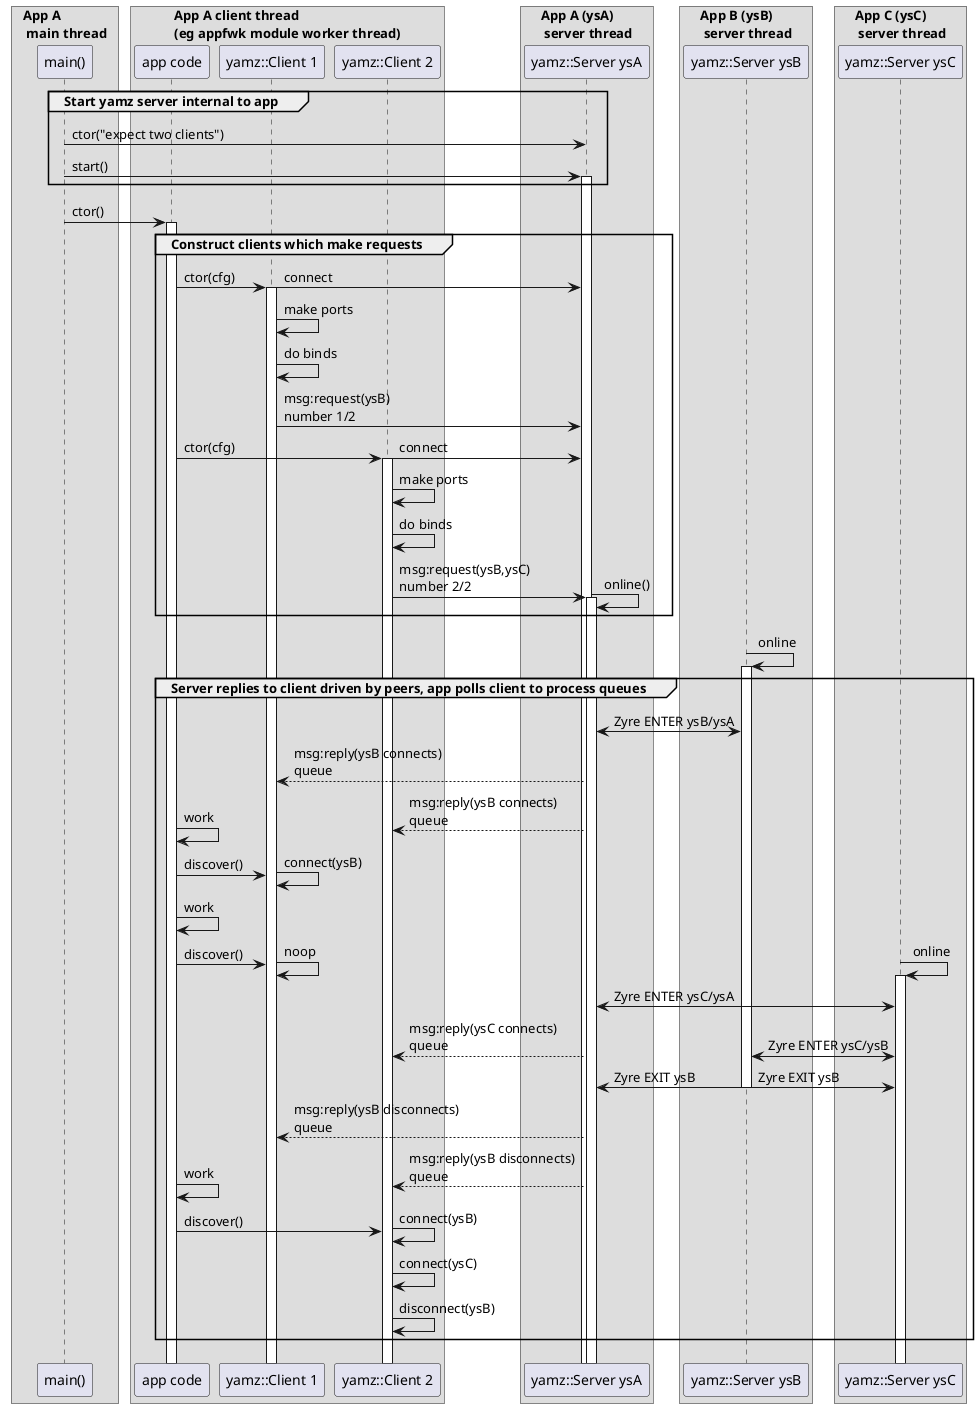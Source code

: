@startuml
!pragma teoz true
box "App A\n main thread"
        participant "main()" as main
end box
box "App A client thread\n(eg appfwk module worker thread)"
        participant "app code" as app
        participant "yamz::Client 1" as yc1
        participant "yamz::Client 2" as yc2
end box
box "App A (ysA)\n server thread"
        participant "yamz::Server ysA" as ysA
end box
box "App B (ysB)\n server thread"
        participant "yamz::Server ysB" as ysB
end box
box "App C (ysC)\n server thread"
        participant "yamz::Server ysC" as ysC
end box

group Start yamz server internal to app
main -> ysA : ctor("expect two clients")
main -> ysA : start()
activate ysA
end

main -> app : ctor()
activate app

group Construct clients which make requests

app -> yc1 : ctor(cfg)
activate yc1
& yc1 -> ysA : connect
yc1 -> yc1 : make ports
yc1 -> yc1 : do binds
yc1 -> ysA : msg:request(ysB)\nnumber 1/2

app -> yc2 : ctor(cfg)
activate yc2
& yc2 -> ysA : connect
yc2 -> yc2 : make ports
yc2 -> yc2 : do binds
yc2 -> ysA : msg:request(ysB,ysC)\nnumber 2/2

& ysA -> ysA : online()
activate ysA
end 

ysB -> ysB : online
activate ysB

group Server replies to client driven by peers, app polls client to process queues

ysB <-> ysA : Zyre ENTER ysB/ysA

                
ysA --> yc1 : msg:reply(ysB connects)\nqueue
ysA --> yc2 : msg:reply(ysB connects)\nqueue
& app -> app : work
app -> yc1 : discover()
& yc1 -> yc1 : connect(ysB)                

app -> app : work
app -> yc1 : discover()
& yc1 -> yc1 : noop                        

& ysC -> ysC : online
activate ysC
ysC <-> ysA : Zyre ENTER ysC/ysA
ysC <-> ysB : Zyre ENTER ysC/ysB

& ysA --> yc2 : msg:reply(ysC connects)\nqueue

ysB -> ysA : Zyre EXIT ysB
& ysB -> ysC : Zyre EXIT ysB
destroy ysB
ysA --> yc1 : msg:reply(ysB disconnects)\nqueue
ysA --> yc2 : msg:reply(ysB disconnects)\nqueue

& app -> app : work
app -> yc2 : discover()
& yc2 -> yc2 : connect(ysB)
yc2 -> yc2 : connect(ysC)
yc2 -> yc2 : disconnect(ysB)

@enduml
